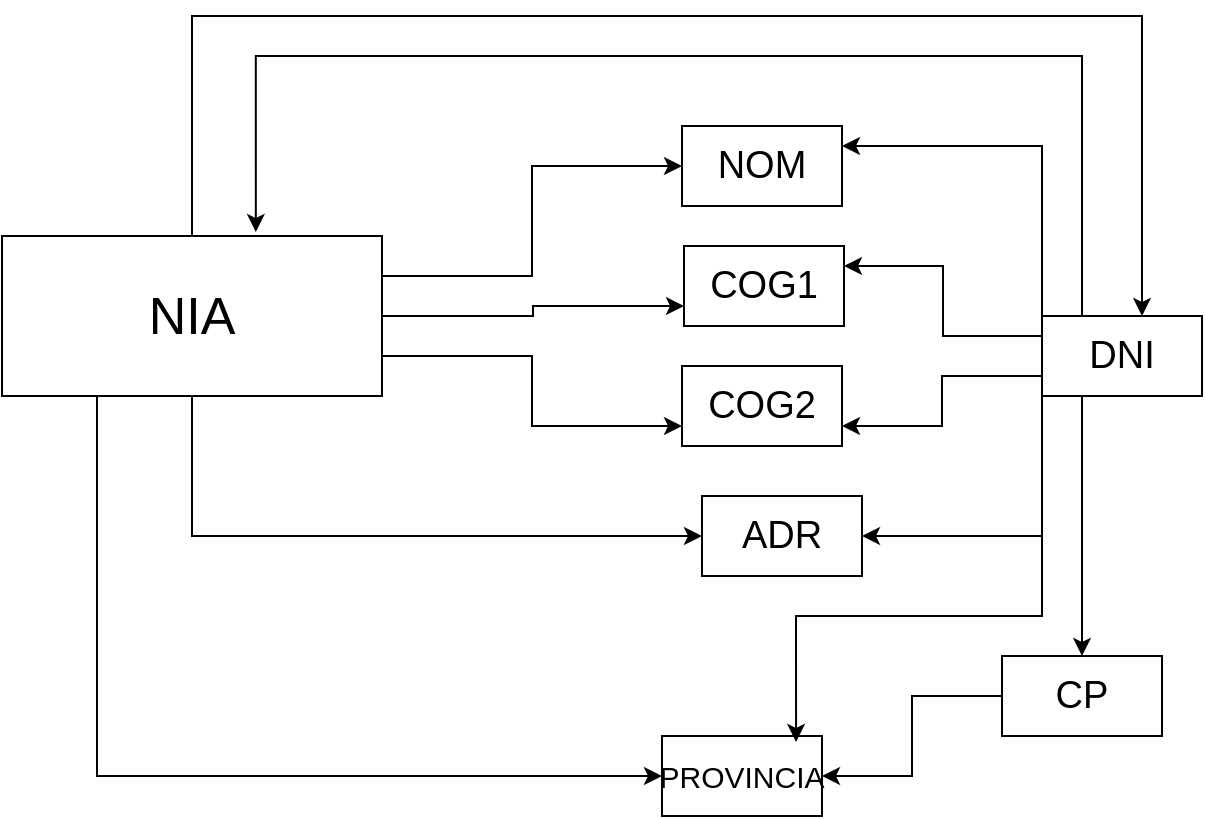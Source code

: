 <mxfile version="26.0.5">
  <diagram name="Page-1" id="s8xztOO7BumkGDskIjR9">
    <mxGraphModel dx="607" dy="1942" grid="1" gridSize="10" guides="1" tooltips="1" connect="1" arrows="1" fold="1" page="1" pageScale="1" pageWidth="827" pageHeight="1169" math="0" shadow="0">
      <root>
        <mxCell id="0" />
        <mxCell id="1" parent="0" />
        <mxCell id="BGrVTVoPzo42Mm0vaw1O-19" style="edgeStyle=orthogonalEdgeStyle;rounded=0;orthogonalLoop=1;jettySize=auto;html=1;exitX=1;exitY=0.25;exitDx=0;exitDy=0;entryX=0;entryY=0.5;entryDx=0;entryDy=0;" parent="1" source="BGrVTVoPzo42Mm0vaw1O-3" target="BGrVTVoPzo42Mm0vaw1O-8" edge="1">
          <mxGeometry relative="1" as="geometry" />
        </mxCell>
        <mxCell id="BGrVTVoPzo42Mm0vaw1O-20" style="edgeStyle=orthogonalEdgeStyle;rounded=0;orthogonalLoop=1;jettySize=auto;html=1;exitX=1;exitY=0.5;exitDx=0;exitDy=0;entryX=0;entryY=0.75;entryDx=0;entryDy=0;" parent="1" source="BGrVTVoPzo42Mm0vaw1O-3" target="BGrVTVoPzo42Mm0vaw1O-10" edge="1">
          <mxGeometry relative="1" as="geometry" />
        </mxCell>
        <mxCell id="BGrVTVoPzo42Mm0vaw1O-21" style="edgeStyle=orthogonalEdgeStyle;rounded=0;orthogonalLoop=1;jettySize=auto;html=1;exitX=1;exitY=0.75;exitDx=0;exitDy=0;entryX=0;entryY=0.75;entryDx=0;entryDy=0;" parent="1" source="BGrVTVoPzo42Mm0vaw1O-3" target="BGrVTVoPzo42Mm0vaw1O-11" edge="1">
          <mxGeometry relative="1" as="geometry" />
        </mxCell>
        <mxCell id="BGrVTVoPzo42Mm0vaw1O-25" style="edgeStyle=orthogonalEdgeStyle;rounded=0;orthogonalLoop=1;jettySize=auto;html=1;exitX=0.5;exitY=1;exitDx=0;exitDy=0;entryX=0;entryY=0.5;entryDx=0;entryDy=0;" parent="1" source="BGrVTVoPzo42Mm0vaw1O-3" target="BGrVTVoPzo42Mm0vaw1O-12" edge="1">
          <mxGeometry relative="1" as="geometry" />
        </mxCell>
        <mxCell id="_fuxmveHbk77ZjObXy9K-4" style="edgeStyle=orthogonalEdgeStyle;rounded=0;orthogonalLoop=1;jettySize=auto;html=1;exitX=0.25;exitY=1;exitDx=0;exitDy=0;entryX=0;entryY=0.5;entryDx=0;entryDy=0;" edge="1" parent="1" source="BGrVTVoPzo42Mm0vaw1O-3" target="BGrVTVoPzo42Mm0vaw1O-14">
          <mxGeometry relative="1" as="geometry" />
        </mxCell>
        <mxCell id="BGrVTVoPzo42Mm0vaw1O-3" value="&lt;font style=&quot;font-size: 26px;&quot;&gt;NIA&lt;br&gt;&lt;/font&gt;" style="rounded=0;whiteSpace=wrap;html=1;" parent="1" vertex="1">
          <mxGeometry x="1160" y="90" width="190" height="80" as="geometry" />
        </mxCell>
        <mxCell id="BGrVTVoPzo42Mm0vaw1O-8" value="&lt;font style=&quot;font-size: 19px;&quot;&gt;NOM&lt;br&gt;&lt;/font&gt;" style="rounded=0;whiteSpace=wrap;html=1;" parent="1" vertex="1">
          <mxGeometry x="1500" y="35" width="80" height="40" as="geometry" />
        </mxCell>
        <mxCell id="BGrVTVoPzo42Mm0vaw1O-10" value="&lt;font style=&quot;font-size: 19px;&quot;&gt;COG1&lt;/font&gt;" style="rounded=0;whiteSpace=wrap;html=1;" parent="1" vertex="1">
          <mxGeometry x="1501" y="95" width="80" height="40" as="geometry" />
        </mxCell>
        <mxCell id="BGrVTVoPzo42Mm0vaw1O-11" value="&lt;font style=&quot;font-size: 19px;&quot;&gt;COG2&lt;/font&gt;" style="rounded=0;whiteSpace=wrap;html=1;" parent="1" vertex="1">
          <mxGeometry x="1500" y="155" width="80" height="40" as="geometry" />
        </mxCell>
        <mxCell id="BGrVTVoPzo42Mm0vaw1O-12" value="&lt;font style=&quot;font-size: 19px;&quot;&gt;ADR&lt;br&gt;&lt;/font&gt;" style="rounded=0;whiteSpace=wrap;html=1;" parent="1" vertex="1">
          <mxGeometry x="1510" y="220" width="80" height="40" as="geometry" />
        </mxCell>
        <mxCell id="_fuxmveHbk77ZjObXy9K-2" style="edgeStyle=orthogonalEdgeStyle;rounded=0;orthogonalLoop=1;jettySize=auto;html=1;exitX=0;exitY=0.5;exitDx=0;exitDy=0;" edge="1" parent="1" source="BGrVTVoPzo42Mm0vaw1O-13" target="BGrVTVoPzo42Mm0vaw1O-14">
          <mxGeometry relative="1" as="geometry" />
        </mxCell>
        <mxCell id="BGrVTVoPzo42Mm0vaw1O-13" value="&lt;font style=&quot;font-size: 19px;&quot;&gt;CP&lt;/font&gt;" style="rounded=0;whiteSpace=wrap;html=1;" parent="1" vertex="1">
          <mxGeometry x="1660" y="300" width="80" height="40" as="geometry" />
        </mxCell>
        <mxCell id="BGrVTVoPzo42Mm0vaw1O-14" value="&lt;font style=&quot;font-size: 15px;&quot;&gt;PROVINCIA&lt;br&gt;&lt;/font&gt;" style="rounded=0;whiteSpace=wrap;html=1;" parent="1" vertex="1">
          <mxGeometry x="1490" y="340" width="80" height="40" as="geometry" />
        </mxCell>
        <mxCell id="_fuxmveHbk77ZjObXy9K-3" style="edgeStyle=orthogonalEdgeStyle;rounded=0;orthogonalLoop=1;jettySize=auto;html=1;exitX=0.25;exitY=1;exitDx=0;exitDy=0;entryX=0.5;entryY=0;entryDx=0;entryDy=0;" edge="1" parent="1" source="BGrVTVoPzo42Mm0vaw1O-26" target="BGrVTVoPzo42Mm0vaw1O-13">
          <mxGeometry relative="1" as="geometry" />
        </mxCell>
        <mxCell id="_fuxmveHbk77ZjObXy9K-8" style="edgeStyle=orthogonalEdgeStyle;rounded=0;orthogonalLoop=1;jettySize=auto;html=1;exitX=0;exitY=0.25;exitDx=0;exitDy=0;entryX=1;entryY=0.25;entryDx=0;entryDy=0;" edge="1" parent="1" source="BGrVTVoPzo42Mm0vaw1O-26" target="BGrVTVoPzo42Mm0vaw1O-8">
          <mxGeometry relative="1" as="geometry">
            <Array as="points">
              <mxPoint x="1680" y="45" />
            </Array>
          </mxGeometry>
        </mxCell>
        <mxCell id="_fuxmveHbk77ZjObXy9K-9" style="edgeStyle=orthogonalEdgeStyle;rounded=0;orthogonalLoop=1;jettySize=auto;html=1;exitX=0;exitY=0.25;exitDx=0;exitDy=0;entryX=1;entryY=0.25;entryDx=0;entryDy=0;" edge="1" parent="1" source="BGrVTVoPzo42Mm0vaw1O-26" target="BGrVTVoPzo42Mm0vaw1O-10">
          <mxGeometry relative="1" as="geometry" />
        </mxCell>
        <mxCell id="_fuxmveHbk77ZjObXy9K-10" style="edgeStyle=orthogonalEdgeStyle;rounded=0;orthogonalLoop=1;jettySize=auto;html=1;exitX=0;exitY=0.75;exitDx=0;exitDy=0;entryX=1;entryY=0.75;entryDx=0;entryDy=0;" edge="1" parent="1" source="BGrVTVoPzo42Mm0vaw1O-26" target="BGrVTVoPzo42Mm0vaw1O-11">
          <mxGeometry relative="1" as="geometry" />
        </mxCell>
        <mxCell id="_fuxmveHbk77ZjObXy9K-11" style="edgeStyle=orthogonalEdgeStyle;rounded=0;orthogonalLoop=1;jettySize=auto;html=1;exitX=0;exitY=1;exitDx=0;exitDy=0;entryX=1;entryY=0.5;entryDx=0;entryDy=0;" edge="1" parent="1" source="BGrVTVoPzo42Mm0vaw1O-26" target="BGrVTVoPzo42Mm0vaw1O-12">
          <mxGeometry relative="1" as="geometry" />
        </mxCell>
        <mxCell id="BGrVTVoPzo42Mm0vaw1O-26" value="&lt;font style=&quot;font-size: 19px;&quot;&gt;DNI&lt;/font&gt;" style="rounded=0;whiteSpace=wrap;html=1;" parent="1" vertex="1">
          <mxGeometry x="1680" y="130" width="80" height="40" as="geometry" />
        </mxCell>
        <mxCell id="_fuxmveHbk77ZjObXy9K-5" style="edgeStyle=orthogonalEdgeStyle;rounded=0;orthogonalLoop=1;jettySize=auto;html=1;exitX=0.5;exitY=0;exitDx=0;exitDy=0;entryX=0.625;entryY=0;entryDx=0;entryDy=0;entryPerimeter=0;" edge="1" parent="1" source="BGrVTVoPzo42Mm0vaw1O-3" target="BGrVTVoPzo42Mm0vaw1O-26">
          <mxGeometry relative="1" as="geometry">
            <Array as="points">
              <mxPoint x="1255" y="-20" />
              <mxPoint x="1730" y="-20" />
            </Array>
          </mxGeometry>
        </mxCell>
        <mxCell id="_fuxmveHbk77ZjObXy9K-6" style="edgeStyle=orthogonalEdgeStyle;rounded=0;orthogonalLoop=1;jettySize=auto;html=1;exitX=0.25;exitY=0;exitDx=0;exitDy=0;entryX=0.668;entryY=-0.025;entryDx=0;entryDy=0;entryPerimeter=0;" edge="1" parent="1" source="BGrVTVoPzo42Mm0vaw1O-26" target="BGrVTVoPzo42Mm0vaw1O-3">
          <mxGeometry relative="1" as="geometry">
            <Array as="points">
              <mxPoint x="1700" />
              <mxPoint x="1287" />
            </Array>
          </mxGeometry>
        </mxCell>
        <mxCell id="_fuxmveHbk77ZjObXy9K-7" style="edgeStyle=orthogonalEdgeStyle;rounded=0;orthogonalLoop=1;jettySize=auto;html=1;exitX=0;exitY=1;exitDx=0;exitDy=0;entryX=0.838;entryY=0.075;entryDx=0;entryDy=0;entryPerimeter=0;" edge="1" parent="1" source="BGrVTVoPzo42Mm0vaw1O-26" target="BGrVTVoPzo42Mm0vaw1O-14">
          <mxGeometry relative="1" as="geometry">
            <Array as="points">
              <mxPoint x="1680" y="280" />
              <mxPoint x="1557" y="280" />
            </Array>
          </mxGeometry>
        </mxCell>
      </root>
    </mxGraphModel>
  </diagram>
</mxfile>
